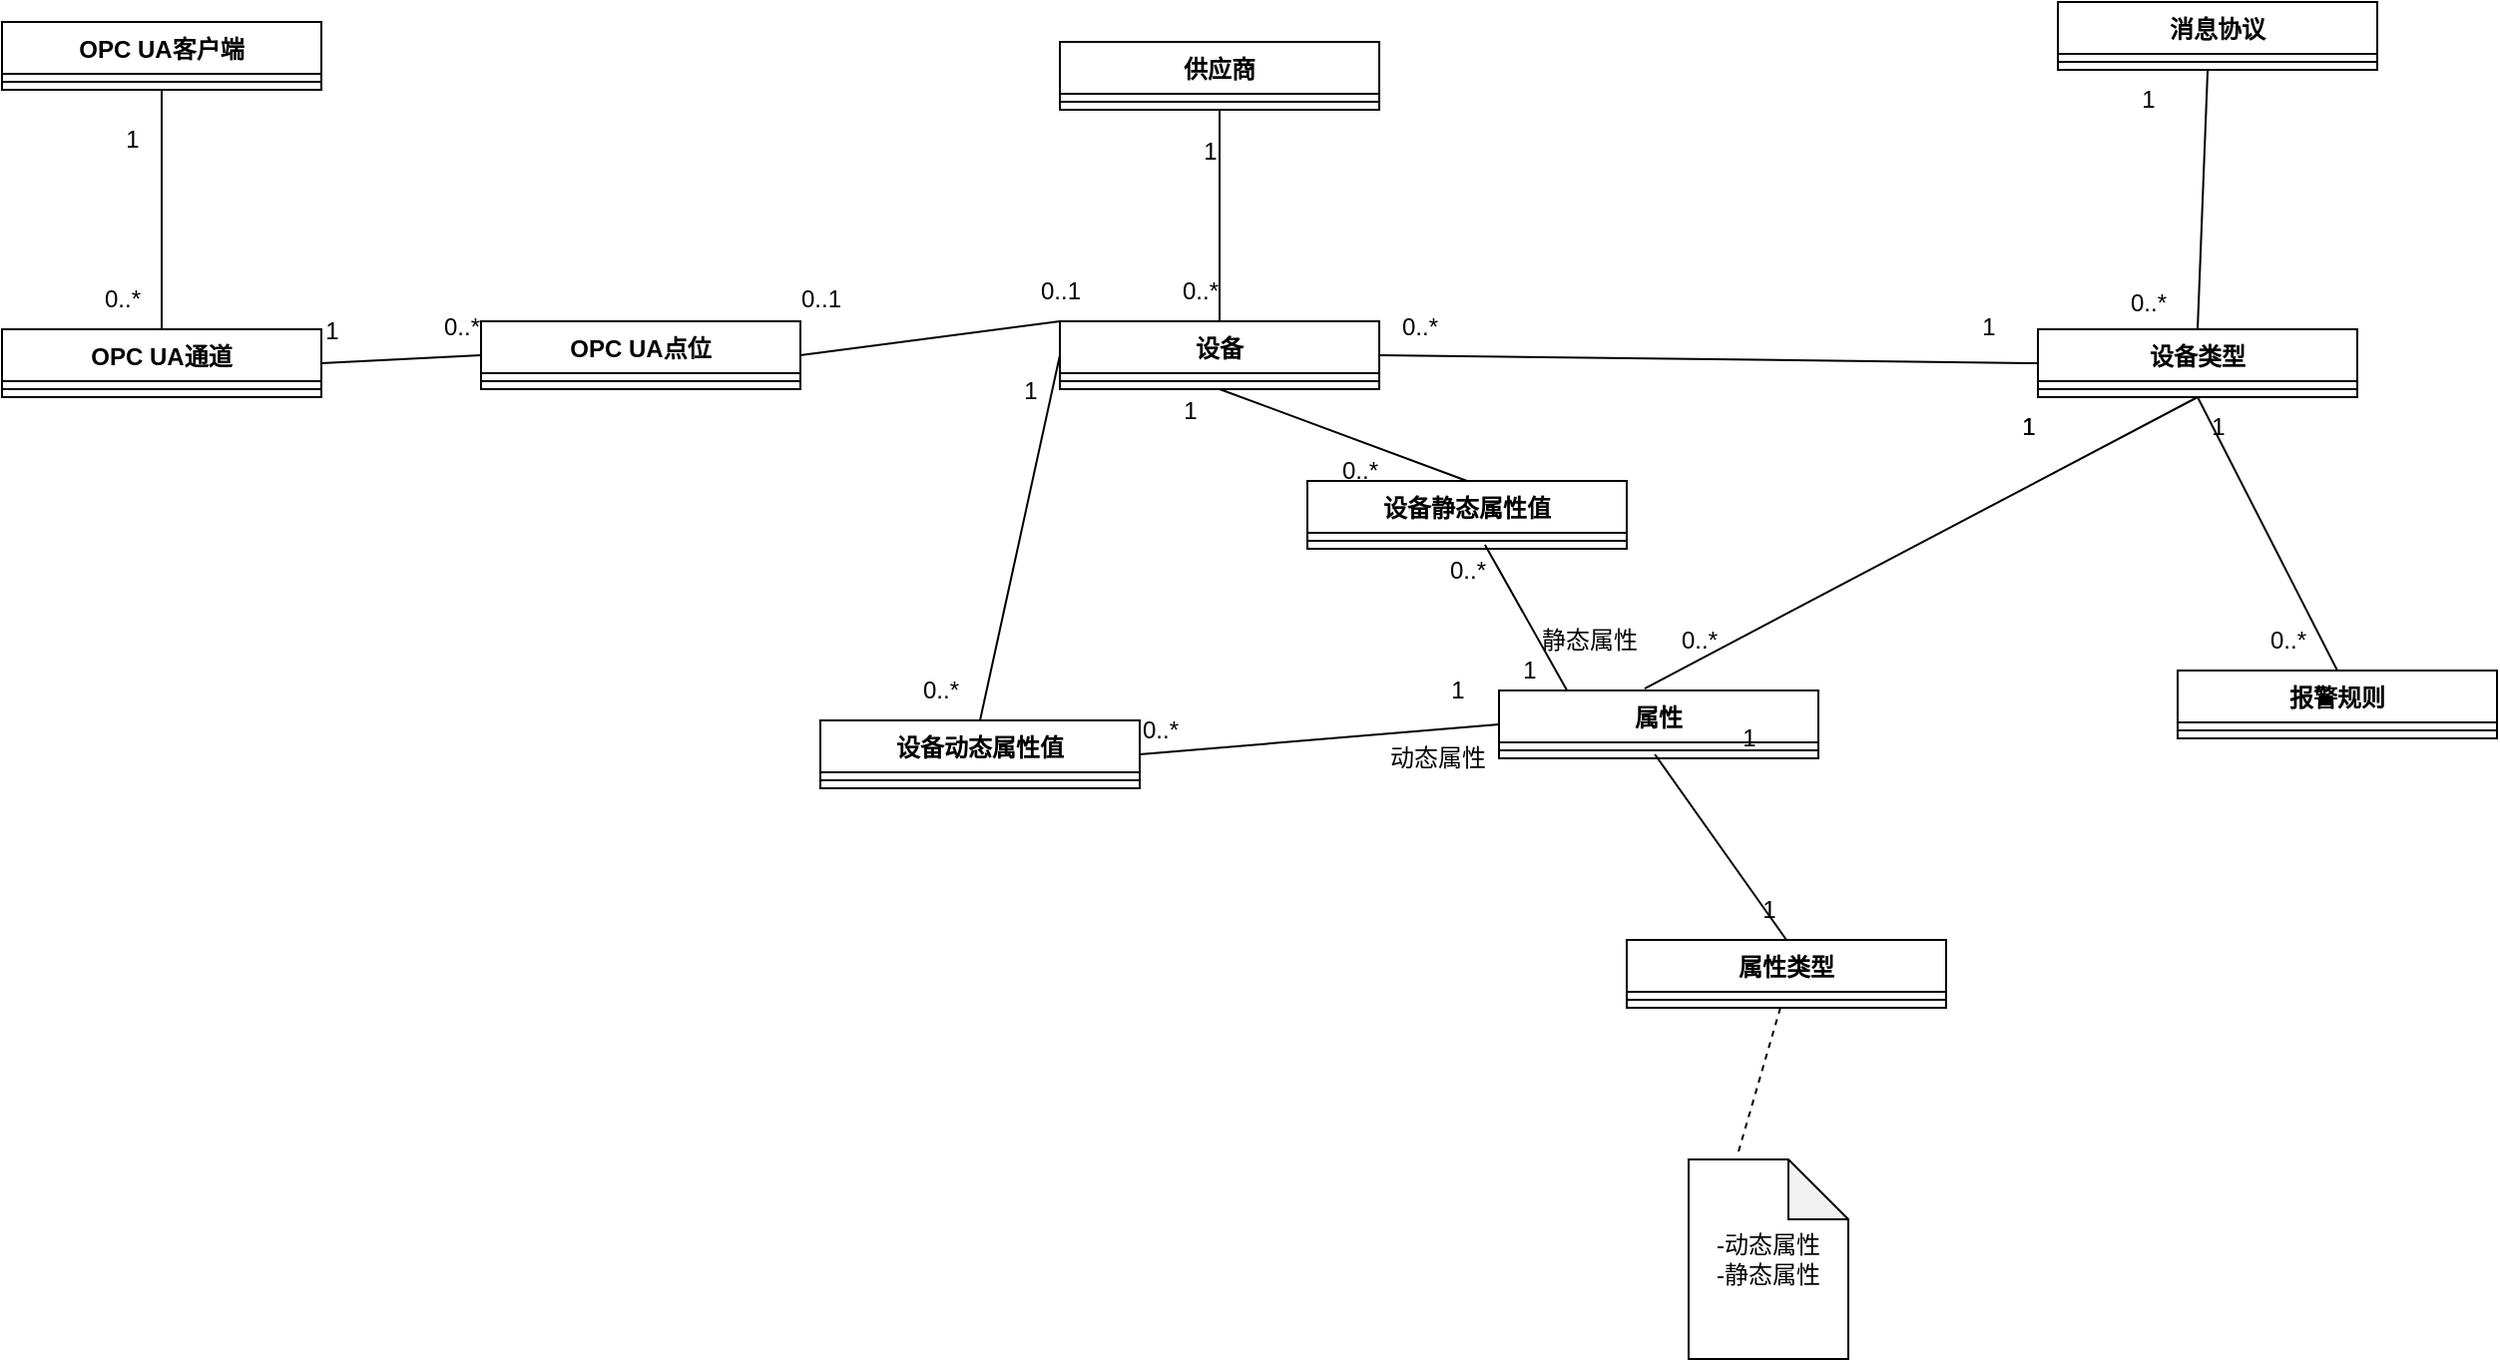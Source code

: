<mxfile version="24.7.3" type="github">
  <diagram id="C5RBs43oDa-KdzZeNtuy" name="Page-1">
    <mxGraphModel dx="2069" dy="855" grid="1" gridSize="10" guides="1" tooltips="1" connect="1" arrows="1" fold="1" page="1" pageScale="1" pageWidth="827" pageHeight="1169" math="0" shadow="0">
      <root>
        <mxCell id="WIyWlLk6GJQsqaUBKTNV-0" />
        <mxCell id="WIyWlLk6GJQsqaUBKTNV-1" parent="WIyWlLk6GJQsqaUBKTNV-0" />
        <mxCell id="_LYOpEJkvK-w8rpF6CKF-1" value="供应商" style="swimlane;fontStyle=1;align=center;verticalAlign=top;childLayout=stackLayout;horizontal=1;startSize=26;horizontalStack=0;resizeParent=1;resizeParentMax=0;resizeLast=0;collapsible=1;marginBottom=0;whiteSpace=wrap;html=1;" parent="WIyWlLk6GJQsqaUBKTNV-1" vertex="1">
          <mxGeometry x="130" y="260" width="160" height="34" as="geometry" />
        </mxCell>
        <mxCell id="_LYOpEJkvK-w8rpF6CKF-3" value="" style="line;strokeWidth=1;fillColor=none;align=left;verticalAlign=middle;spacingTop=-1;spacingLeft=3;spacingRight=3;rotatable=0;labelPosition=right;points=[];portConstraint=eastwest;strokeColor=inherit;" parent="_LYOpEJkvK-w8rpF6CKF-1" vertex="1">
          <mxGeometry y="26" width="160" height="8" as="geometry" />
        </mxCell>
        <mxCell id="_LYOpEJkvK-w8rpF6CKF-5" value="消息协议" style="swimlane;fontStyle=1;align=center;verticalAlign=top;childLayout=stackLayout;horizontal=1;startSize=26;horizontalStack=0;resizeParent=1;resizeParentMax=0;resizeLast=0;collapsible=1;marginBottom=0;whiteSpace=wrap;html=1;" parent="WIyWlLk6GJQsqaUBKTNV-1" vertex="1">
          <mxGeometry x="630" y="240" width="160" height="34" as="geometry" />
        </mxCell>
        <mxCell id="_LYOpEJkvK-w8rpF6CKF-6" value="" style="line;strokeWidth=1;fillColor=none;align=left;verticalAlign=middle;spacingTop=-1;spacingLeft=3;spacingRight=3;rotatable=0;labelPosition=right;points=[];portConstraint=eastwest;strokeColor=inherit;" parent="_LYOpEJkvK-w8rpF6CKF-5" vertex="1">
          <mxGeometry y="26" width="160" height="8" as="geometry" />
        </mxCell>
        <mxCell id="_LYOpEJkvK-w8rpF6CKF-7" value="设备类型" style="swimlane;fontStyle=1;align=center;verticalAlign=top;childLayout=stackLayout;horizontal=1;startSize=26;horizontalStack=0;resizeParent=1;resizeParentMax=0;resizeLast=0;collapsible=1;marginBottom=0;whiteSpace=wrap;html=1;" parent="WIyWlLk6GJQsqaUBKTNV-1" vertex="1">
          <mxGeometry x="620" y="404" width="160" height="34" as="geometry" />
        </mxCell>
        <mxCell id="_LYOpEJkvK-w8rpF6CKF-8" value="" style="line;strokeWidth=1;fillColor=none;align=left;verticalAlign=middle;spacingTop=-1;spacingLeft=3;spacingRight=3;rotatable=0;labelPosition=right;points=[];portConstraint=eastwest;strokeColor=inherit;" parent="_LYOpEJkvK-w8rpF6CKF-7" vertex="1">
          <mxGeometry y="26" width="160" height="8" as="geometry" />
        </mxCell>
        <mxCell id="_LYOpEJkvK-w8rpF6CKF-9" value="属性" style="swimlane;fontStyle=1;align=center;verticalAlign=top;childLayout=stackLayout;horizontal=1;startSize=26;horizontalStack=0;resizeParent=1;resizeParentMax=0;resizeLast=0;collapsible=1;marginBottom=0;whiteSpace=wrap;html=1;" parent="WIyWlLk6GJQsqaUBKTNV-1" vertex="1">
          <mxGeometry x="350" y="585" width="160" height="34" as="geometry" />
        </mxCell>
        <mxCell id="_LYOpEJkvK-w8rpF6CKF-10" value="" style="line;strokeWidth=1;fillColor=none;align=left;verticalAlign=middle;spacingTop=-1;spacingLeft=3;spacingRight=3;rotatable=0;labelPosition=right;points=[];portConstraint=eastwest;strokeColor=inherit;" parent="_LYOpEJkvK-w8rpF6CKF-9" vertex="1">
          <mxGeometry y="26" width="160" height="8" as="geometry" />
        </mxCell>
        <mxCell id="_LYOpEJkvK-w8rpF6CKF-11" value="报警规则" style="swimlane;fontStyle=1;align=center;verticalAlign=top;childLayout=stackLayout;horizontal=1;startSize=26;horizontalStack=0;resizeParent=1;resizeParentMax=0;resizeLast=0;collapsible=1;marginBottom=0;whiteSpace=wrap;html=1;" parent="WIyWlLk6GJQsqaUBKTNV-1" vertex="1">
          <mxGeometry x="690" y="575" width="160" height="34" as="geometry" />
        </mxCell>
        <mxCell id="_LYOpEJkvK-w8rpF6CKF-12" value="" style="line;strokeWidth=1;fillColor=none;align=left;verticalAlign=middle;spacingTop=-1;spacingLeft=3;spacingRight=3;rotatable=0;labelPosition=right;points=[];portConstraint=eastwest;strokeColor=inherit;" parent="_LYOpEJkvK-w8rpF6CKF-11" vertex="1">
          <mxGeometry y="26" width="160" height="8" as="geometry" />
        </mxCell>
        <mxCell id="_LYOpEJkvK-w8rpF6CKF-13" value="设备" style="swimlane;fontStyle=1;align=center;verticalAlign=top;childLayout=stackLayout;horizontal=1;startSize=26;horizontalStack=0;resizeParent=1;resizeParentMax=0;resizeLast=0;collapsible=1;marginBottom=0;whiteSpace=wrap;html=1;" parent="WIyWlLk6GJQsqaUBKTNV-1" vertex="1">
          <mxGeometry x="130" y="400" width="160" height="34" as="geometry" />
        </mxCell>
        <mxCell id="_LYOpEJkvK-w8rpF6CKF-14" value="" style="line;strokeWidth=1;fillColor=none;align=left;verticalAlign=middle;spacingTop=-1;spacingLeft=3;spacingRight=3;rotatable=0;labelPosition=right;points=[];portConstraint=eastwest;strokeColor=inherit;" parent="_LYOpEJkvK-w8rpF6CKF-13" vertex="1">
          <mxGeometry y="26" width="160" height="8" as="geometry" />
        </mxCell>
        <mxCell id="_LYOpEJkvK-w8rpF6CKF-15" value="设备静态属性值" style="swimlane;fontStyle=1;align=center;verticalAlign=top;childLayout=stackLayout;horizontal=1;startSize=26;horizontalStack=0;resizeParent=1;resizeParentMax=0;resizeLast=0;collapsible=1;marginBottom=0;whiteSpace=wrap;html=1;" parent="WIyWlLk6GJQsqaUBKTNV-1" vertex="1">
          <mxGeometry x="254" y="480" width="160" height="34" as="geometry" />
        </mxCell>
        <mxCell id="_LYOpEJkvK-w8rpF6CKF-16" value="" style="line;strokeWidth=1;fillColor=none;align=left;verticalAlign=middle;spacingTop=-1;spacingLeft=3;spacingRight=3;rotatable=0;labelPosition=right;points=[];portConstraint=eastwest;strokeColor=inherit;" parent="_LYOpEJkvK-w8rpF6CKF-15" vertex="1">
          <mxGeometry y="26" width="160" height="8" as="geometry" />
        </mxCell>
        <mxCell id="_LYOpEJkvK-w8rpF6CKF-17" value="设备动态属性值" style="swimlane;fontStyle=1;align=center;verticalAlign=top;childLayout=stackLayout;horizontal=1;startSize=26;horizontalStack=0;resizeParent=1;resizeParentMax=0;resizeLast=0;collapsible=1;marginBottom=0;whiteSpace=wrap;html=1;" parent="WIyWlLk6GJQsqaUBKTNV-1" vertex="1">
          <mxGeometry x="10" y="600" width="160" height="34" as="geometry" />
        </mxCell>
        <mxCell id="_LYOpEJkvK-w8rpF6CKF-18" value="" style="line;strokeWidth=1;fillColor=none;align=left;verticalAlign=middle;spacingTop=-1;spacingLeft=3;spacingRight=3;rotatable=0;labelPosition=right;points=[];portConstraint=eastwest;strokeColor=inherit;" parent="_LYOpEJkvK-w8rpF6CKF-17" vertex="1">
          <mxGeometry y="26" width="160" height="8" as="geometry" />
        </mxCell>
        <mxCell id="_LYOpEJkvK-w8rpF6CKF-19" value="OPC UA客户端" style="swimlane;fontStyle=1;align=center;verticalAlign=top;childLayout=stackLayout;horizontal=1;startSize=26;horizontalStack=0;resizeParent=1;resizeParentMax=0;resizeLast=0;collapsible=1;marginBottom=0;whiteSpace=wrap;html=1;" parent="WIyWlLk6GJQsqaUBKTNV-1" vertex="1">
          <mxGeometry x="-400" y="250" width="160" height="34" as="geometry" />
        </mxCell>
        <mxCell id="_LYOpEJkvK-w8rpF6CKF-20" value="" style="line;strokeWidth=1;fillColor=none;align=left;verticalAlign=middle;spacingTop=-1;spacingLeft=3;spacingRight=3;rotatable=0;labelPosition=right;points=[];portConstraint=eastwest;strokeColor=inherit;" parent="_LYOpEJkvK-w8rpF6CKF-19" vertex="1">
          <mxGeometry y="26" width="160" height="8" as="geometry" />
        </mxCell>
        <mxCell id="_LYOpEJkvK-w8rpF6CKF-21" value="OPC UA通道" style="swimlane;fontStyle=1;align=center;verticalAlign=top;childLayout=stackLayout;horizontal=1;startSize=26;horizontalStack=0;resizeParent=1;resizeParentMax=0;resizeLast=0;collapsible=1;marginBottom=0;whiteSpace=wrap;html=1;" parent="WIyWlLk6GJQsqaUBKTNV-1" vertex="1">
          <mxGeometry x="-400" y="404" width="160" height="34" as="geometry" />
        </mxCell>
        <mxCell id="_LYOpEJkvK-w8rpF6CKF-22" value="" style="line;strokeWidth=1;fillColor=none;align=left;verticalAlign=middle;spacingTop=-1;spacingLeft=3;spacingRight=3;rotatable=0;labelPosition=right;points=[];portConstraint=eastwest;strokeColor=inherit;" parent="_LYOpEJkvK-w8rpF6CKF-21" vertex="1">
          <mxGeometry y="26" width="160" height="8" as="geometry" />
        </mxCell>
        <mxCell id="_LYOpEJkvK-w8rpF6CKF-23" value="OPC UA点位" style="swimlane;fontStyle=1;align=center;verticalAlign=top;childLayout=stackLayout;horizontal=1;startSize=26;horizontalStack=0;resizeParent=1;resizeParentMax=0;resizeLast=0;collapsible=1;marginBottom=0;whiteSpace=wrap;html=1;" parent="WIyWlLk6GJQsqaUBKTNV-1" vertex="1">
          <mxGeometry x="-160" y="400" width="160" height="34" as="geometry" />
        </mxCell>
        <mxCell id="_LYOpEJkvK-w8rpF6CKF-24" value="" style="line;strokeWidth=1;fillColor=none;align=left;verticalAlign=middle;spacingTop=-1;spacingLeft=3;spacingRight=3;rotatable=0;labelPosition=right;points=[];portConstraint=eastwest;strokeColor=inherit;" parent="_LYOpEJkvK-w8rpF6CKF-23" vertex="1">
          <mxGeometry y="26" width="160" height="8" as="geometry" />
        </mxCell>
        <mxCell id="_LYOpEJkvK-w8rpF6CKF-32" value="" style="endArrow=none;html=1;rounded=0;exitX=0.5;exitY=0;exitDx=0;exitDy=0;entryX=0.5;entryY=1;entryDx=0;entryDy=0;" parent="WIyWlLk6GJQsqaUBKTNV-1" source="_LYOpEJkvK-w8rpF6CKF-13" target="_LYOpEJkvK-w8rpF6CKF-1" edge="1">
          <mxGeometry width="50" height="50" relative="1" as="geometry">
            <mxPoint x="160" y="350" as="sourcePoint" />
            <mxPoint x="200" y="320" as="targetPoint" />
          </mxGeometry>
        </mxCell>
        <mxCell id="_LYOpEJkvK-w8rpF6CKF-33" value="1" style="text;html=1;align=center;verticalAlign=middle;resizable=0;points=[];autosize=1;strokeColor=none;fillColor=none;" parent="WIyWlLk6GJQsqaUBKTNV-1" vertex="1">
          <mxGeometry x="190" y="300" width="30" height="30" as="geometry" />
        </mxCell>
        <mxCell id="_LYOpEJkvK-w8rpF6CKF-34" value="0..*" style="text;html=1;align=center;verticalAlign=middle;resizable=0;points=[];autosize=1;strokeColor=none;fillColor=none;" parent="WIyWlLk6GJQsqaUBKTNV-1" vertex="1">
          <mxGeometry x="180" y="370" width="40" height="30" as="geometry" />
        </mxCell>
        <mxCell id="_LYOpEJkvK-w8rpF6CKF-35" value="" style="endArrow=none;html=1;rounded=0;entryX=0;entryY=0.5;entryDx=0;entryDy=0;exitX=1;exitY=0.5;exitDx=0;exitDy=0;" parent="WIyWlLk6GJQsqaUBKTNV-1" source="_LYOpEJkvK-w8rpF6CKF-13" target="_LYOpEJkvK-w8rpF6CKF-7" edge="1">
          <mxGeometry width="50" height="50" relative="1" as="geometry">
            <mxPoint x="250" y="540" as="sourcePoint" />
            <mxPoint x="300" y="490" as="targetPoint" />
          </mxGeometry>
        </mxCell>
        <mxCell id="_LYOpEJkvK-w8rpF6CKF-36" value="0..*" style="text;html=1;align=center;verticalAlign=middle;resizable=0;points=[];autosize=1;strokeColor=none;fillColor=none;" parent="WIyWlLk6GJQsqaUBKTNV-1" vertex="1">
          <mxGeometry x="290" y="388" width="40" height="30" as="geometry" />
        </mxCell>
        <mxCell id="_LYOpEJkvK-w8rpF6CKF-37" value="1" style="text;html=1;align=center;verticalAlign=middle;resizable=0;points=[];autosize=1;strokeColor=none;fillColor=none;" parent="WIyWlLk6GJQsqaUBKTNV-1" vertex="1">
          <mxGeometry x="580" y="388" width="30" height="30" as="geometry" />
        </mxCell>
        <mxCell id="_LYOpEJkvK-w8rpF6CKF-38" value="" style="endArrow=none;html=1;rounded=0;entryX=0.5;entryY=0;entryDx=0;entryDy=0;exitX=0.469;exitY=1;exitDx=0;exitDy=0;exitPerimeter=0;" parent="WIyWlLk6GJQsqaUBKTNV-1" source="_LYOpEJkvK-w8rpF6CKF-6" target="_LYOpEJkvK-w8rpF6CKF-7" edge="1">
          <mxGeometry width="50" height="50" relative="1" as="geometry">
            <mxPoint x="300" y="427" as="sourcePoint" />
            <mxPoint x="420" y="427" as="targetPoint" />
          </mxGeometry>
        </mxCell>
        <mxCell id="_LYOpEJkvK-w8rpF6CKF-39" value="1" style="text;html=1;align=center;verticalAlign=middle;resizable=0;points=[];autosize=1;strokeColor=none;fillColor=none;" parent="WIyWlLk6GJQsqaUBKTNV-1" vertex="1">
          <mxGeometry x="660" y="274" width="30" height="30" as="geometry" />
        </mxCell>
        <mxCell id="_LYOpEJkvK-w8rpF6CKF-40" value="0..*" style="text;html=1;align=center;verticalAlign=middle;resizable=0;points=[];autosize=1;strokeColor=none;fillColor=none;" parent="WIyWlLk6GJQsqaUBKTNV-1" vertex="1">
          <mxGeometry x="655" y="376" width="40" height="30" as="geometry" />
        </mxCell>
        <mxCell id="_LYOpEJkvK-w8rpF6CKF-41" value="" style="endArrow=none;html=1;rounded=0;exitX=0.456;exitY=-0.029;exitDx=0;exitDy=0;exitPerimeter=0;entryX=0.5;entryY=1;entryDx=0;entryDy=0;" parent="WIyWlLk6GJQsqaUBKTNV-1" source="_LYOpEJkvK-w8rpF6CKF-9" target="_LYOpEJkvK-w8rpF6CKF-7" edge="1">
          <mxGeometry width="50" height="50" relative="1" as="geometry">
            <mxPoint x="495" y="294" as="sourcePoint" />
            <mxPoint x="480" y="440" as="targetPoint" />
          </mxGeometry>
        </mxCell>
        <mxCell id="_LYOpEJkvK-w8rpF6CKF-42" value="1" style="text;html=1;align=center;verticalAlign=middle;resizable=0;points=[];autosize=1;strokeColor=none;fillColor=none;" parent="WIyWlLk6GJQsqaUBKTNV-1" vertex="1">
          <mxGeometry x="600" y="438" width="30" height="30" as="geometry" />
        </mxCell>
        <mxCell id="_LYOpEJkvK-w8rpF6CKF-43" value="0..*" style="text;html=1;align=center;verticalAlign=middle;resizable=0;points=[];autosize=1;strokeColor=none;fillColor=none;" parent="WIyWlLk6GJQsqaUBKTNV-1" vertex="1">
          <mxGeometry x="430" y="545" width="40" height="30" as="geometry" />
        </mxCell>
        <mxCell id="_LYOpEJkvK-w8rpF6CKF-44" value="" style="endArrow=none;html=1;rounded=0;exitX=0.5;exitY=0;exitDx=0;exitDy=0;entryX=0.5;entryY=1;entryDx=0;entryDy=0;" parent="WIyWlLk6GJQsqaUBKTNV-1" source="_LYOpEJkvK-w8rpF6CKF-11" target="_LYOpEJkvK-w8rpF6CKF-7" edge="1">
          <mxGeometry width="50" height="50" relative="1" as="geometry">
            <mxPoint x="398" y="569" as="sourcePoint" />
            <mxPoint x="510" y="450" as="targetPoint" />
          </mxGeometry>
        </mxCell>
        <mxCell id="_LYOpEJkvK-w8rpF6CKF-45" value="1" style="text;html=1;align=center;verticalAlign=middle;resizable=0;points=[];autosize=1;strokeColor=none;fillColor=none;" parent="WIyWlLk6GJQsqaUBKTNV-1" vertex="1">
          <mxGeometry x="695" y="438" width="30" height="30" as="geometry" />
        </mxCell>
        <mxCell id="_LYOpEJkvK-w8rpF6CKF-47" value="0..*" style="text;html=1;align=center;verticalAlign=middle;resizable=0;points=[];autosize=1;strokeColor=none;fillColor=none;" parent="WIyWlLk6GJQsqaUBKTNV-1" vertex="1">
          <mxGeometry x="725" y="545" width="40" height="30" as="geometry" />
        </mxCell>
        <mxCell id="_LYOpEJkvK-w8rpF6CKF-48" value="" style="endArrow=none;html=1;rounded=0;entryX=0.5;entryY=1;entryDx=0;entryDy=0;exitX=0.5;exitY=0;exitDx=0;exitDy=0;" parent="WIyWlLk6GJQsqaUBKTNV-1" source="_LYOpEJkvK-w8rpF6CKF-15" target="_LYOpEJkvK-w8rpF6CKF-13" edge="1">
          <mxGeometry width="50" height="50" relative="1" as="geometry">
            <mxPoint x="270" y="620" as="sourcePoint" />
            <mxPoint x="320" y="570" as="targetPoint" />
          </mxGeometry>
        </mxCell>
        <mxCell id="_LYOpEJkvK-w8rpF6CKF-49" value="1" style="text;html=1;align=center;verticalAlign=middle;resizable=0;points=[];autosize=1;strokeColor=none;fillColor=none;" parent="WIyWlLk6GJQsqaUBKTNV-1" vertex="1">
          <mxGeometry x="180" y="430" width="30" height="30" as="geometry" />
        </mxCell>
        <mxCell id="_LYOpEJkvK-w8rpF6CKF-50" value="0..*" style="text;html=1;align=center;verticalAlign=middle;resizable=0;points=[];autosize=1;strokeColor=none;fillColor=none;" parent="WIyWlLk6GJQsqaUBKTNV-1" vertex="1">
          <mxGeometry x="260" y="460" width="40" height="30" as="geometry" />
        </mxCell>
        <mxCell id="_LYOpEJkvK-w8rpF6CKF-51" value="" style="endArrow=none;html=1;rounded=0;entryX=0;entryY=0.5;entryDx=0;entryDy=0;exitX=0.5;exitY=0;exitDx=0;exitDy=0;" parent="WIyWlLk6GJQsqaUBKTNV-1" source="_LYOpEJkvK-w8rpF6CKF-17" target="_LYOpEJkvK-w8rpF6CKF-13" edge="1">
          <mxGeometry width="50" height="50" relative="1" as="geometry">
            <mxPoint x="200" y="570" as="sourcePoint" />
            <mxPoint x="220" y="444" as="targetPoint" />
          </mxGeometry>
        </mxCell>
        <mxCell id="_LYOpEJkvK-w8rpF6CKF-52" value="1" style="text;html=1;align=center;verticalAlign=middle;resizable=0;points=[];autosize=1;strokeColor=none;fillColor=none;" parent="WIyWlLk6GJQsqaUBKTNV-1" vertex="1">
          <mxGeometry x="100" y="420" width="30" height="30" as="geometry" />
        </mxCell>
        <mxCell id="_LYOpEJkvK-w8rpF6CKF-53" value="0..*" style="text;html=1;align=center;verticalAlign=middle;resizable=0;points=[];autosize=1;strokeColor=none;fillColor=none;" parent="WIyWlLk6GJQsqaUBKTNV-1" vertex="1">
          <mxGeometry x="50" y="570" width="40" height="30" as="geometry" />
        </mxCell>
        <mxCell id="_LYOpEJkvK-w8rpF6CKF-56" value="" style="endArrow=none;html=1;rounded=0;entryX=0.5;entryY=1;entryDx=0;entryDy=0;exitX=0.5;exitY=0;exitDx=0;exitDy=0;" parent="WIyWlLk6GJQsqaUBKTNV-1" source="_LYOpEJkvK-w8rpF6CKF-21" target="_LYOpEJkvK-w8rpF6CKF-19" edge="1">
          <mxGeometry width="50" height="50" relative="1" as="geometry">
            <mxPoint x="-120" y="620" as="sourcePoint" />
            <mxPoint x="-70" y="570" as="targetPoint" />
          </mxGeometry>
        </mxCell>
        <mxCell id="_LYOpEJkvK-w8rpF6CKF-57" value="0..*" style="text;html=1;align=center;verticalAlign=middle;resizable=0;points=[];autosize=1;strokeColor=none;fillColor=none;" parent="WIyWlLk6GJQsqaUBKTNV-1" vertex="1">
          <mxGeometry x="-360" y="374" width="40" height="30" as="geometry" />
        </mxCell>
        <mxCell id="_LYOpEJkvK-w8rpF6CKF-58" value="1" style="text;html=1;align=center;verticalAlign=middle;resizable=0;points=[];autosize=1;strokeColor=none;fillColor=none;" parent="WIyWlLk6GJQsqaUBKTNV-1" vertex="1">
          <mxGeometry x="-350" y="294" width="30" height="30" as="geometry" />
        </mxCell>
        <mxCell id="_LYOpEJkvK-w8rpF6CKF-59" value="" style="endArrow=none;html=1;rounded=0;exitX=1;exitY=0.5;exitDx=0;exitDy=0;entryX=0;entryY=0.5;entryDx=0;entryDy=0;" parent="WIyWlLk6GJQsqaUBKTNV-1" source="_LYOpEJkvK-w8rpF6CKF-21" target="_LYOpEJkvK-w8rpF6CKF-23" edge="1">
          <mxGeometry width="50" height="50" relative="1" as="geometry">
            <mxPoint x="-120" y="620" as="sourcePoint" />
            <mxPoint x="-70" y="570" as="targetPoint" />
          </mxGeometry>
        </mxCell>
        <mxCell id="_LYOpEJkvK-w8rpF6CKF-60" value="1" style="text;html=1;align=center;verticalAlign=middle;resizable=0;points=[];autosize=1;strokeColor=none;fillColor=none;" parent="WIyWlLk6GJQsqaUBKTNV-1" vertex="1">
          <mxGeometry x="-250" y="390" width="30" height="30" as="geometry" />
        </mxCell>
        <mxCell id="_LYOpEJkvK-w8rpF6CKF-61" value="0..*" style="text;html=1;align=center;verticalAlign=middle;resizable=0;points=[];autosize=1;strokeColor=none;fillColor=none;" parent="WIyWlLk6GJQsqaUBKTNV-1" vertex="1">
          <mxGeometry x="-190" y="388" width="40" height="30" as="geometry" />
        </mxCell>
        <mxCell id="_LYOpEJkvK-w8rpF6CKF-62" value="" style="endArrow=none;html=1;rounded=0;entryX=0;entryY=0;entryDx=0;entryDy=0;exitX=1;exitY=0.5;exitDx=0;exitDy=0;" parent="WIyWlLk6GJQsqaUBKTNV-1" source="_LYOpEJkvK-w8rpF6CKF-23" target="_LYOpEJkvK-w8rpF6CKF-13" edge="1">
          <mxGeometry width="50" height="50" relative="1" as="geometry">
            <mxPoint x="70" y="620" as="sourcePoint" />
            <mxPoint x="120" y="570" as="targetPoint" />
          </mxGeometry>
        </mxCell>
        <mxCell id="_LYOpEJkvK-w8rpF6CKF-63" value="0..1" style="text;html=1;align=center;verticalAlign=middle;resizable=0;points=[];autosize=1;strokeColor=none;fillColor=none;" parent="WIyWlLk6GJQsqaUBKTNV-1" vertex="1">
          <mxGeometry x="-10" y="374" width="40" height="30" as="geometry" />
        </mxCell>
        <mxCell id="_LYOpEJkvK-w8rpF6CKF-64" value="0..1" style="text;html=1;align=center;verticalAlign=middle;resizable=0;points=[];autosize=1;strokeColor=none;fillColor=none;" parent="WIyWlLk6GJQsqaUBKTNV-1" vertex="1">
          <mxGeometry x="110" y="370" width="40" height="30" as="geometry" />
        </mxCell>
        <mxCell id="SatI8u0psEdqk42E-pE9-1" value="属性类型" style="swimlane;fontStyle=1;align=center;verticalAlign=top;childLayout=stackLayout;horizontal=1;startSize=26;horizontalStack=0;resizeParent=1;resizeParentMax=0;resizeLast=0;collapsible=1;marginBottom=0;whiteSpace=wrap;html=1;" vertex="1" parent="WIyWlLk6GJQsqaUBKTNV-1">
          <mxGeometry x="414" y="710" width="160" height="34" as="geometry" />
        </mxCell>
        <mxCell id="SatI8u0psEdqk42E-pE9-2" value="" style="line;strokeWidth=1;fillColor=none;align=left;verticalAlign=middle;spacingTop=-1;spacingLeft=3;spacingRight=3;rotatable=0;labelPosition=right;points=[];portConstraint=eastwest;strokeColor=inherit;" vertex="1" parent="SatI8u0psEdqk42E-pE9-1">
          <mxGeometry y="26" width="160" height="8" as="geometry" />
        </mxCell>
        <mxCell id="SatI8u0psEdqk42E-pE9-3" value="" style="endArrow=none;html=1;rounded=0;exitX=0.5;exitY=0;exitDx=0;exitDy=0;entryX=0.488;entryY=0.75;entryDx=0;entryDy=0;entryPerimeter=0;" edge="1" parent="WIyWlLk6GJQsqaUBKTNV-1" source="SatI8u0psEdqk42E-pE9-1" target="_LYOpEJkvK-w8rpF6CKF-10">
          <mxGeometry width="50" height="50" relative="1" as="geometry">
            <mxPoint x="450" y="660" as="sourcePoint" />
            <mxPoint x="500" y="610" as="targetPoint" />
          </mxGeometry>
        </mxCell>
        <mxCell id="SatI8u0psEdqk42E-pE9-4" value="1" style="text;html=1;align=center;verticalAlign=middle;resizable=0;points=[];autosize=1;strokeColor=none;fillColor=none;" vertex="1" parent="WIyWlLk6GJQsqaUBKTNV-1">
          <mxGeometry x="460" y="594" width="30" height="30" as="geometry" />
        </mxCell>
        <mxCell id="SatI8u0psEdqk42E-pE9-5" value="1" style="text;html=1;align=center;verticalAlign=middle;resizable=0;points=[];autosize=1;strokeColor=none;fillColor=none;" vertex="1" parent="WIyWlLk6GJQsqaUBKTNV-1">
          <mxGeometry x="600" y="438" width="30" height="30" as="geometry" />
        </mxCell>
        <mxCell id="SatI8u0psEdqk42E-pE9-6" value="1" style="text;html=1;align=center;verticalAlign=middle;resizable=0;points=[];autosize=1;strokeColor=none;fillColor=none;" vertex="1" parent="WIyWlLk6GJQsqaUBKTNV-1">
          <mxGeometry x="470" y="680" width="30" height="30" as="geometry" />
        </mxCell>
        <mxCell id="SatI8u0psEdqk42E-pE9-7" value="-动态属性&lt;div&gt;-静态属性&lt;/div&gt;" style="shape=note;whiteSpace=wrap;html=1;backgroundOutline=1;darkOpacity=0.05;" vertex="1" parent="WIyWlLk6GJQsqaUBKTNV-1">
          <mxGeometry x="445" y="820" width="80" height="100" as="geometry" />
        </mxCell>
        <mxCell id="SatI8u0psEdqk42E-pE9-8" value="" style="endArrow=none;dashed=1;html=1;rounded=0;entryX=0.481;entryY=1;entryDx=0;entryDy=0;entryPerimeter=0;" edge="1" parent="WIyWlLk6GJQsqaUBKTNV-1" target="SatI8u0psEdqk42E-pE9-2">
          <mxGeometry width="50" height="50" relative="1" as="geometry">
            <mxPoint x="470" y="816" as="sourcePoint" />
            <mxPoint x="490" y="750" as="targetPoint" />
          </mxGeometry>
        </mxCell>
        <mxCell id="SatI8u0psEdqk42E-pE9-9" value="" style="endArrow=none;html=1;rounded=0;entryX=0.213;entryY=0;entryDx=0;entryDy=0;exitX=0.556;exitY=0.75;exitDx=0;exitDy=0;entryPerimeter=0;exitPerimeter=0;" edge="1" parent="WIyWlLk6GJQsqaUBKTNV-1" source="_LYOpEJkvK-w8rpF6CKF-16" target="_LYOpEJkvK-w8rpF6CKF-9">
          <mxGeometry width="50" height="50" relative="1" as="geometry">
            <mxPoint x="220" y="578" as="sourcePoint" />
            <mxPoint x="220" y="444" as="targetPoint" />
          </mxGeometry>
        </mxCell>
        <mxCell id="SatI8u0psEdqk42E-pE9-10" value="0..*" style="text;html=1;align=center;verticalAlign=middle;resizable=0;points=[];autosize=1;strokeColor=none;fillColor=none;" vertex="1" parent="WIyWlLk6GJQsqaUBKTNV-1">
          <mxGeometry x="314" y="510" width="40" height="30" as="geometry" />
        </mxCell>
        <mxCell id="SatI8u0psEdqk42E-pE9-11" value="1" style="text;html=1;align=center;verticalAlign=middle;resizable=0;points=[];autosize=1;strokeColor=none;fillColor=none;" vertex="1" parent="WIyWlLk6GJQsqaUBKTNV-1">
          <mxGeometry x="350" y="560" width="30" height="30" as="geometry" />
        </mxCell>
        <mxCell id="SatI8u0psEdqk42E-pE9-12" value="静态属性" style="text;html=1;align=center;verticalAlign=middle;resizable=0;points=[];autosize=1;strokeColor=none;fillColor=none;" vertex="1" parent="WIyWlLk6GJQsqaUBKTNV-1">
          <mxGeometry x="360" y="545" width="70" height="30" as="geometry" />
        </mxCell>
        <mxCell id="SatI8u0psEdqk42E-pE9-13" value="" style="endArrow=none;html=1;rounded=0;exitX=1;exitY=0.5;exitDx=0;exitDy=0;entryX=0;entryY=0.5;entryDx=0;entryDy=0;" edge="1" parent="WIyWlLk6GJQsqaUBKTNV-1" source="_LYOpEJkvK-w8rpF6CKF-17" target="_LYOpEJkvK-w8rpF6CKF-9">
          <mxGeometry width="50" height="50" relative="1" as="geometry">
            <mxPoint x="340" y="650" as="sourcePoint" />
            <mxPoint x="390" y="600" as="targetPoint" />
          </mxGeometry>
        </mxCell>
        <mxCell id="SatI8u0psEdqk42E-pE9-14" value="0..*" style="text;html=1;align=center;verticalAlign=middle;resizable=0;points=[];autosize=1;strokeColor=none;fillColor=none;" vertex="1" parent="WIyWlLk6GJQsqaUBKTNV-1">
          <mxGeometry x="160" y="590" width="40" height="30" as="geometry" />
        </mxCell>
        <mxCell id="SatI8u0psEdqk42E-pE9-16" value="1" style="text;html=1;align=center;verticalAlign=middle;resizable=0;points=[];autosize=1;strokeColor=none;fillColor=none;" vertex="1" parent="WIyWlLk6GJQsqaUBKTNV-1">
          <mxGeometry x="314" y="570" width="30" height="30" as="geometry" />
        </mxCell>
        <mxCell id="SatI8u0psEdqk42E-pE9-17" value="动态属性" style="text;html=1;align=center;verticalAlign=middle;resizable=0;points=[];autosize=1;strokeColor=none;fillColor=none;" vertex="1" parent="WIyWlLk6GJQsqaUBKTNV-1">
          <mxGeometry x="284" y="604" width="70" height="30" as="geometry" />
        </mxCell>
      </root>
    </mxGraphModel>
  </diagram>
</mxfile>
